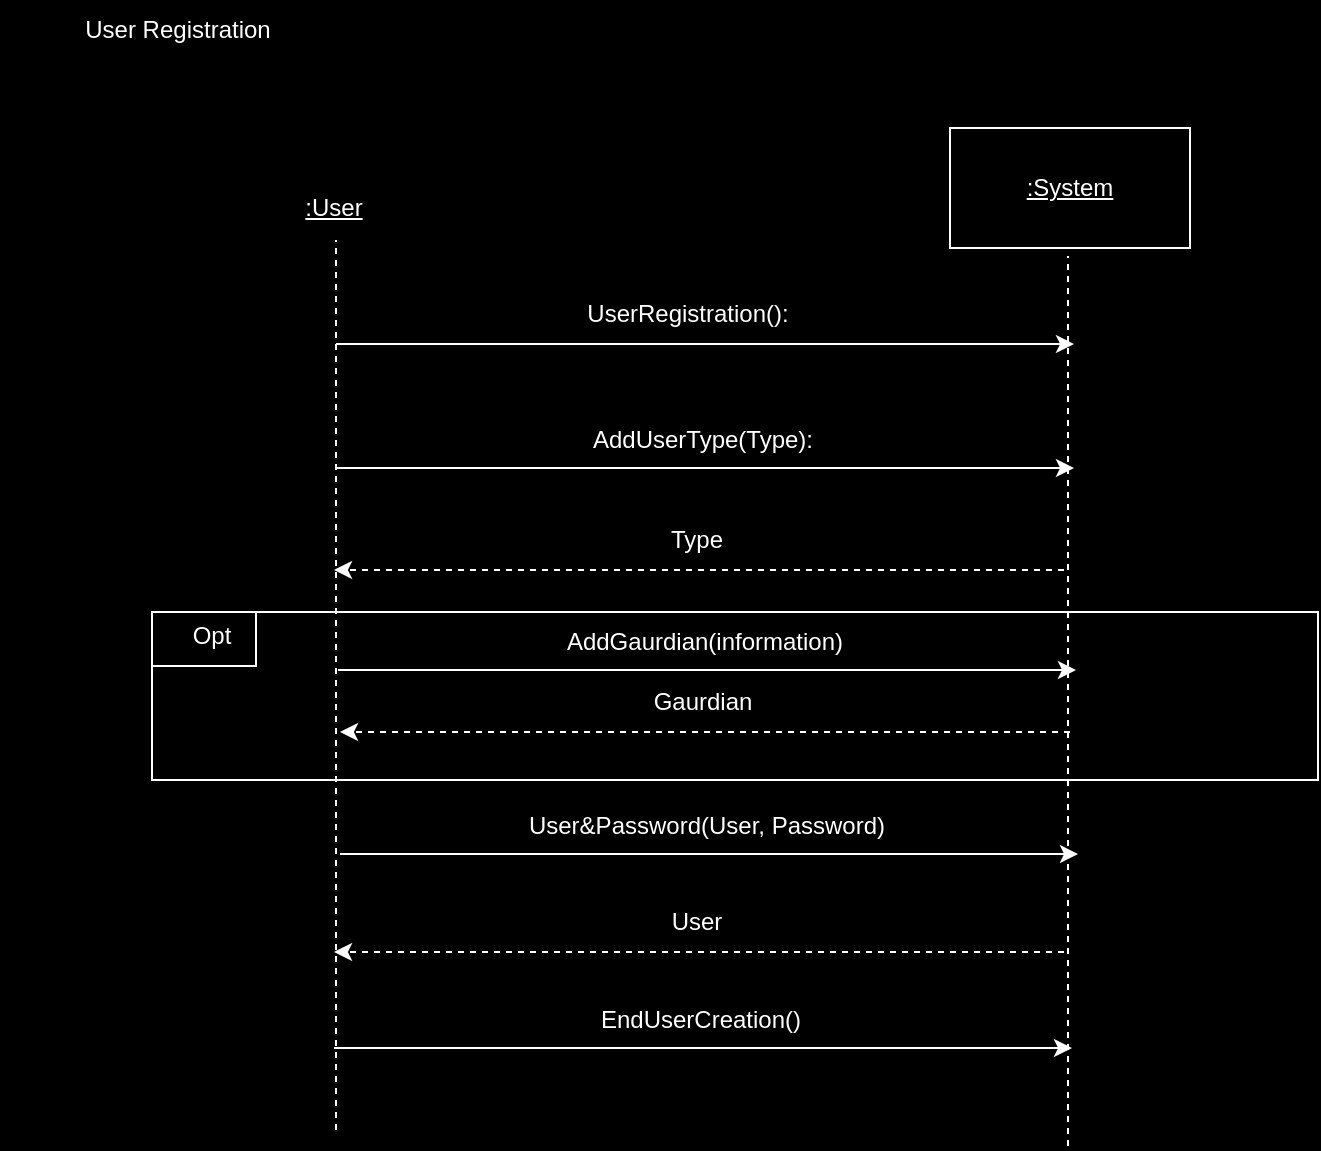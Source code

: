 <mxfile version="24.8.0">
  <diagram name="Page-1" id="j5CK0Zi3JRXR2W5CR72K">
    <mxGraphModel dx="1426" dy="791" grid="0" gridSize="10" guides="1" tooltips="1" connect="1" arrows="1" fold="1" page="1" pageScale="1" pageWidth="850" pageHeight="1100" background="#000000" math="0" shadow="0">
      <root>
        <mxCell id="0" />
        <mxCell id="1" parent="0" />
        <mxCell id="pyJnmozeQEmjMJqZbPEm-24" value="" style="rounded=0;whiteSpace=wrap;html=1;fillColor=#000000;strokeColor=#FFFFFF;dropTarget=1;" vertex="1" parent="1">
          <mxGeometry x="131" y="398" width="583" height="84" as="geometry" />
        </mxCell>
        <mxCell id="pyJnmozeQEmjMJqZbPEm-1" value="" style="endArrow=none;dashed=1;html=1;rounded=0;strokeColor=#FFFFFF;" edge="1" parent="1">
          <mxGeometry width="50" height="50" relative="1" as="geometry">
            <mxPoint x="223" y="657" as="sourcePoint" />
            <mxPoint x="223" y="212" as="targetPoint" />
          </mxGeometry>
        </mxCell>
        <mxCell id="pyJnmozeQEmjMJqZbPEm-3" value="" style="endArrow=none;dashed=1;html=1;rounded=0;strokeColor=#FFFFFF;" edge="1" parent="1">
          <mxGeometry width="50" height="50" relative="1" as="geometry">
            <mxPoint x="589" y="665" as="sourcePoint" />
            <mxPoint x="589" y="220" as="targetPoint" />
          </mxGeometry>
        </mxCell>
        <mxCell id="pyJnmozeQEmjMJqZbPEm-4" value="&lt;font color=&quot;#ffffff&quot;&gt;User Registration&lt;/font&gt;" style="text;html=1;align=center;verticalAlign=middle;whiteSpace=wrap;rounded=0;" vertex="1" parent="1">
          <mxGeometry x="55" y="92" width="178" height="30" as="geometry" />
        </mxCell>
        <mxCell id="pyJnmozeQEmjMJqZbPEm-7" value="&lt;font color=&quot;#ffffff&quot;&gt;&lt;u&gt;:User&lt;/u&gt;&lt;/font&gt;" style="text;html=1;align=center;verticalAlign=middle;whiteSpace=wrap;rounded=0;" vertex="1" parent="1">
          <mxGeometry x="192" y="181" width="60" height="30" as="geometry" />
        </mxCell>
        <mxCell id="pyJnmozeQEmjMJqZbPEm-8" value="" style="rounded=0;whiteSpace=wrap;html=1;fillColor=#000000;strokeColor=#FFFFFF;" vertex="1" parent="1">
          <mxGeometry x="530" y="156" width="120" height="60" as="geometry" />
        </mxCell>
        <mxCell id="pyJnmozeQEmjMJqZbPEm-9" value="&lt;font color=&quot;#ffffff&quot;&gt;&lt;u&gt;:System&lt;/u&gt;&lt;/font&gt;" style="text;html=1;align=center;verticalAlign=middle;whiteSpace=wrap;rounded=0;" vertex="1" parent="1">
          <mxGeometry x="560" y="171" width="60" height="30" as="geometry" />
        </mxCell>
        <mxCell id="pyJnmozeQEmjMJqZbPEm-10" value="" style="endArrow=classic;html=1;rounded=0;strokeColor=#FFFFFF;" edge="1" parent="1">
          <mxGeometry width="50" height="50" relative="1" as="geometry">
            <mxPoint x="223" y="264" as="sourcePoint" />
            <mxPoint x="592" y="264" as="targetPoint" />
          </mxGeometry>
        </mxCell>
        <mxCell id="pyJnmozeQEmjMJqZbPEm-12" value="&lt;font color=&quot;#ffffff&quot;&gt;UserRegistration():&lt;/font&gt;" style="text;html=1;align=center;verticalAlign=middle;whiteSpace=wrap;rounded=0;" vertex="1" parent="1">
          <mxGeometry x="369" y="234" width="60" height="30" as="geometry" />
        </mxCell>
        <mxCell id="pyJnmozeQEmjMJqZbPEm-13" value="" style="endArrow=classic;html=1;rounded=0;strokeColor=#FFFFFF;" edge="1" parent="1">
          <mxGeometry width="50" height="50" relative="1" as="geometry">
            <mxPoint x="223" y="326" as="sourcePoint" />
            <mxPoint x="592" y="326" as="targetPoint" />
          </mxGeometry>
        </mxCell>
        <mxCell id="pyJnmozeQEmjMJqZbPEm-14" value="&lt;font color=&quot;#ffffff&quot;&gt;AddUserType(Type):&lt;/font&gt;" style="text;html=1;align=center;verticalAlign=middle;whiteSpace=wrap;rounded=0;" vertex="1" parent="1">
          <mxGeometry x="285" y="297" width="243" height="30" as="geometry" />
        </mxCell>
        <mxCell id="pyJnmozeQEmjMJqZbPEm-16" value="" style="endArrow=classic;html=1;rounded=0;strokeColor=#FFFFFF;dashed=1;" edge="1" parent="1">
          <mxGeometry width="50" height="50" relative="1" as="geometry">
            <mxPoint x="587" y="377" as="sourcePoint" />
            <mxPoint x="222" y="377" as="targetPoint" />
          </mxGeometry>
        </mxCell>
        <mxCell id="pyJnmozeQEmjMJqZbPEm-17" value="&lt;font style=&quot;background-color: rgb(0, 0, 0);&quot; color=&quot;#ffffff&quot;&gt;Type&lt;/font&gt;" style="text;html=1;align=center;verticalAlign=middle;whiteSpace=wrap;rounded=0;" vertex="1" parent="1">
          <mxGeometry x="282" y="347" width="243" height="30" as="geometry" />
        </mxCell>
        <mxCell id="pyJnmozeQEmjMJqZbPEm-18" value="" style="endArrow=classic;html=1;rounded=0;strokeColor=#FFFFFF;" edge="1" parent="1">
          <mxGeometry width="50" height="50" relative="1" as="geometry">
            <mxPoint x="225" y="519" as="sourcePoint" />
            <mxPoint x="594" y="519" as="targetPoint" />
          </mxGeometry>
        </mxCell>
        <mxCell id="pyJnmozeQEmjMJqZbPEm-19" value="&lt;font color=&quot;#ffffff&quot;&gt;User&amp;amp;Password(User, Password)&lt;/font&gt;" style="text;html=1;align=center;verticalAlign=middle;whiteSpace=wrap;rounded=0;" vertex="1" parent="1">
          <mxGeometry x="287" y="490" width="243" height="30" as="geometry" />
        </mxCell>
        <mxCell id="pyJnmozeQEmjMJqZbPEm-20" value="" style="endArrow=classic;html=1;rounded=0;strokeColor=#FFFFFF;dashed=1;" edge="1" parent="1">
          <mxGeometry width="50" height="50" relative="1" as="geometry">
            <mxPoint x="587" y="568" as="sourcePoint" />
            <mxPoint x="222" y="568" as="targetPoint" />
          </mxGeometry>
        </mxCell>
        <mxCell id="pyJnmozeQEmjMJqZbPEm-21" value="&lt;font style=&quot;background-color: rgb(0, 0, 0);&quot; color=&quot;#ffffff&quot;&gt;User&lt;/font&gt;" style="text;html=1;align=center;verticalAlign=middle;whiteSpace=wrap;rounded=0;" vertex="1" parent="1">
          <mxGeometry x="282" y="538" width="243" height="30" as="geometry" />
        </mxCell>
        <mxCell id="pyJnmozeQEmjMJqZbPEm-22" value="" style="endArrow=classic;html=1;rounded=0;strokeColor=#FFFFFF;" edge="1" parent="1">
          <mxGeometry width="50" height="50" relative="1" as="geometry">
            <mxPoint x="222" y="616" as="sourcePoint" />
            <mxPoint x="591" y="616" as="targetPoint" />
          </mxGeometry>
        </mxCell>
        <mxCell id="pyJnmozeQEmjMJqZbPEm-23" value="&lt;font color=&quot;#ffffff&quot;&gt;EndUserCreation()&lt;/font&gt;" style="text;html=1;align=center;verticalAlign=middle;whiteSpace=wrap;rounded=0;" vertex="1" parent="1">
          <mxGeometry x="284" y="587" width="243" height="30" as="geometry" />
        </mxCell>
        <mxCell id="pyJnmozeQEmjMJqZbPEm-25" value="" style="rounded=0;whiteSpace=wrap;html=1;fillColor=#000000;strokeColor=#FFFFFF;" vertex="1" parent="1">
          <mxGeometry x="131" y="398" width="52" height="27" as="geometry" />
        </mxCell>
        <mxCell id="pyJnmozeQEmjMJqZbPEm-26" value="&lt;font color=&quot;#ffffff&quot;&gt;Opt&lt;/font&gt;" style="text;html=1;align=center;verticalAlign=middle;whiteSpace=wrap;rounded=0;" vertex="1" parent="1">
          <mxGeometry x="131" y="395" width="60" height="30" as="geometry" />
        </mxCell>
        <mxCell id="pyJnmozeQEmjMJqZbPEm-27" value="" style="endArrow=classic;html=1;rounded=0;strokeColor=#FFFFFF;" edge="1" parent="1">
          <mxGeometry width="50" height="50" relative="1" as="geometry">
            <mxPoint x="224" y="427" as="sourcePoint" />
            <mxPoint x="593" y="427" as="targetPoint" />
          </mxGeometry>
        </mxCell>
        <mxCell id="pyJnmozeQEmjMJqZbPEm-28" value="&lt;font color=&quot;#ffffff&quot;&gt;AddGaurdian(information)&lt;/font&gt;" style="text;html=1;align=center;verticalAlign=middle;whiteSpace=wrap;rounded=0;" vertex="1" parent="1">
          <mxGeometry x="286" y="398" width="243" height="30" as="geometry" />
        </mxCell>
        <mxCell id="pyJnmozeQEmjMJqZbPEm-29" value="" style="endArrow=classic;html=1;rounded=0;strokeColor=#FFFFFF;dashed=1;" edge="1" parent="1">
          <mxGeometry width="50" height="50" relative="1" as="geometry">
            <mxPoint x="590" y="458" as="sourcePoint" />
            <mxPoint x="225" y="458" as="targetPoint" />
          </mxGeometry>
        </mxCell>
        <mxCell id="pyJnmozeQEmjMJqZbPEm-30" value="&lt;font style=&quot;background-color: rgb(0, 0, 0);&quot; color=&quot;#ffffff&quot;&gt;Gaurdian&lt;/font&gt;" style="text;html=1;align=center;verticalAlign=middle;whiteSpace=wrap;rounded=0;" vertex="1" parent="1">
          <mxGeometry x="285" y="428" width="243" height="30" as="geometry" />
        </mxCell>
      </root>
    </mxGraphModel>
  </diagram>
</mxfile>
